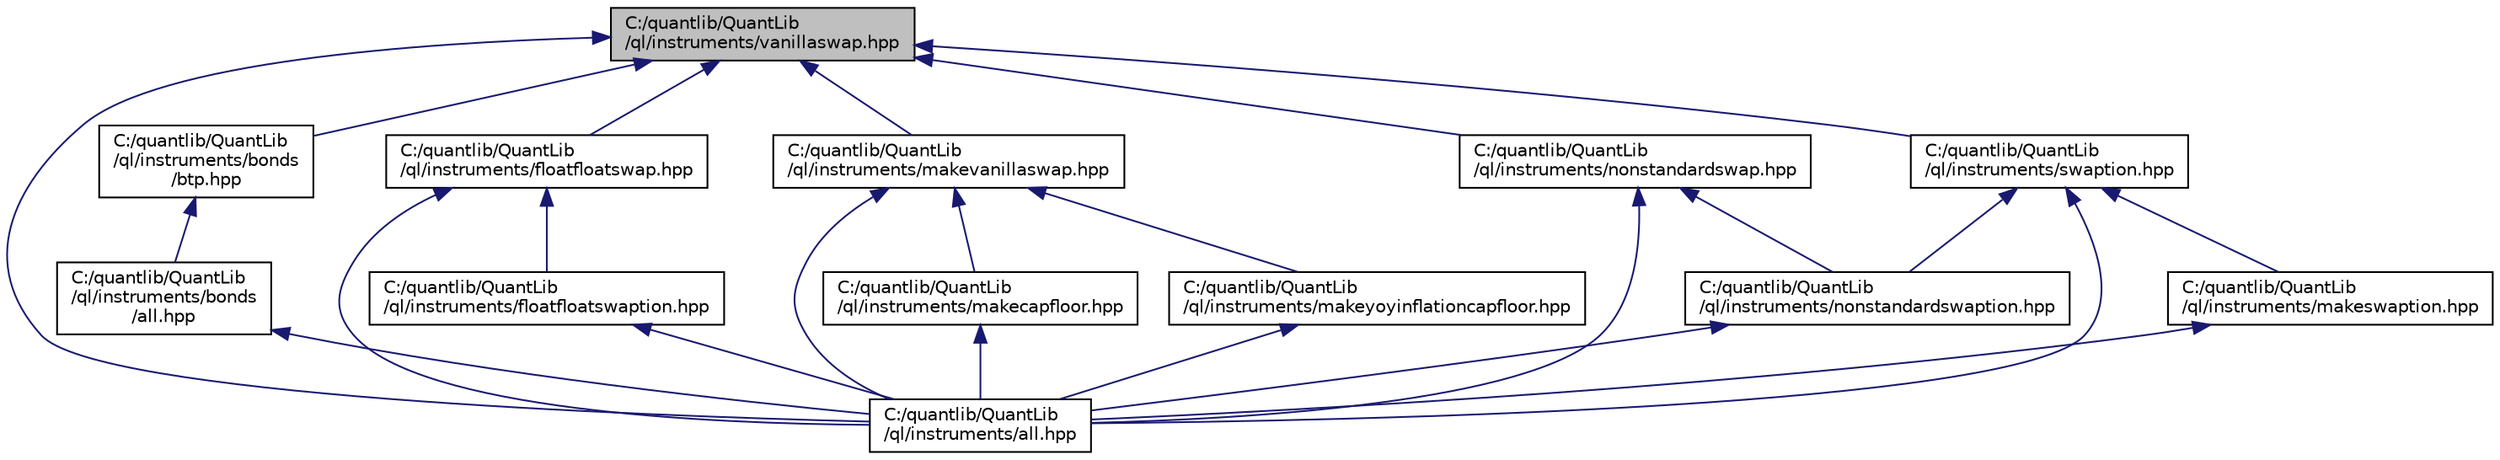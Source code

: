 digraph "C:/quantlib/QuantLib/ql/instruments/vanillaswap.hpp"
{
  edge [fontname="Helvetica",fontsize="10",labelfontname="Helvetica",labelfontsize="10"];
  node [fontname="Helvetica",fontsize="10",shape=record];
  Node1 [label="C:/quantlib/QuantLib\l/ql/instruments/vanillaswap.hpp",height=0.2,width=0.4,color="black", fillcolor="grey75", style="filled", fontcolor="black"];
  Node1 -> Node2 [dir="back",color="midnightblue",fontsize="10",style="solid"];
  Node2 [label="C:/quantlib/QuantLib\l/ql/instruments/all.hpp",height=0.2,width=0.4,color="black", fillcolor="white", style="filled",URL="$all_8hpp_source.html"];
  Node1 -> Node3 [dir="back",color="midnightblue",fontsize="10",style="solid"];
  Node3 [label="C:/quantlib/QuantLib\l/ql/instruments/bonds\l/btp.hpp",height=0.2,width=0.4,color="black", fillcolor="white", style="filled",URL="$btp_8hpp.html",tooltip="Italian BTP (Buoni Poliennali del Tesoro) fixed rate bond. "];
  Node3 -> Node4 [dir="back",color="midnightblue",fontsize="10",style="solid"];
  Node4 [label="C:/quantlib/QuantLib\l/ql/instruments/bonds\l/all.hpp",height=0.2,width=0.4,color="black", fillcolor="white", style="filled",URL="$bonds_2all_8hpp_source.html"];
  Node4 -> Node2 [dir="back",color="midnightblue",fontsize="10",style="solid"];
  Node1 -> Node5 [dir="back",color="midnightblue",fontsize="10",style="solid"];
  Node5 [label="C:/quantlib/QuantLib\l/ql/instruments/floatfloatswap.hpp",height=0.2,width=0.4,color="black", fillcolor="white", style="filled",URL="$floatfloatswap_8hpp.html",tooltip="swap exchanging capped floored Libor or CMS coupons with quite general specification. If no payment convention is given, the respective leg schedule convention is used. The interest rate indices should be linked to valid forwarding and in case of swap indices discounting curves "];
  Node5 -> Node2 [dir="back",color="midnightblue",fontsize="10",style="solid"];
  Node5 -> Node6 [dir="back",color="midnightblue",fontsize="10",style="solid"];
  Node6 [label="C:/quantlib/QuantLib\l/ql/instruments/floatfloatswaption.hpp",height=0.2,width=0.4,color="black", fillcolor="white", style="filled",URL="$floatfloatswaption_8hpp.html",tooltip="floatfloatswaption class "];
  Node6 -> Node2 [dir="back",color="midnightblue",fontsize="10",style="solid"];
  Node1 -> Node7 [dir="back",color="midnightblue",fontsize="10",style="solid"];
  Node7 [label="C:/quantlib/QuantLib\l/ql/instruments/makevanillaswap.hpp",height=0.2,width=0.4,color="black", fillcolor="white", style="filled",URL="$makevanillaswap_8hpp.html",tooltip="Helper class to instantiate standard market swaps. "];
  Node7 -> Node2 [dir="back",color="midnightblue",fontsize="10",style="solid"];
  Node7 -> Node8 [dir="back",color="midnightblue",fontsize="10",style="solid"];
  Node8 [label="C:/quantlib/QuantLib\l/ql/instruments/makecapfloor.hpp",height=0.2,width=0.4,color="black", fillcolor="white", style="filled",URL="$makecapfloor_8hpp.html",tooltip="Helper class to instantiate standard market cap/floor. "];
  Node8 -> Node2 [dir="back",color="midnightblue",fontsize="10",style="solid"];
  Node7 -> Node9 [dir="back",color="midnightblue",fontsize="10",style="solid"];
  Node9 [label="C:/quantlib/QuantLib\l/ql/instruments/makeyoyinflationcapfloor.hpp",height=0.2,width=0.4,color="black", fillcolor="white", style="filled",URL="$makeyoyinflationcapfloor_8hpp_source.html"];
  Node9 -> Node2 [dir="back",color="midnightblue",fontsize="10",style="solid"];
  Node1 -> Node10 [dir="back",color="midnightblue",fontsize="10",style="solid"];
  Node10 [label="C:/quantlib/QuantLib\l/ql/instruments/nonstandardswap.hpp",height=0.2,width=0.4,color="black", fillcolor="white", style="filled",URL="$nonstandardswap_8hpp.html",tooltip="vanilla swap but possibly with period dependent nominal and strike "];
  Node10 -> Node2 [dir="back",color="midnightblue",fontsize="10",style="solid"];
  Node10 -> Node11 [dir="back",color="midnightblue",fontsize="10",style="solid"];
  Node11 [label="C:/quantlib/QuantLib\l/ql/instruments/nonstandardswaption.hpp",height=0.2,width=0.4,color="black", fillcolor="white", style="filled",URL="$nonstandardswaption_8hpp.html",tooltip="nonstandard swap option class "];
  Node11 -> Node2 [dir="back",color="midnightblue",fontsize="10",style="solid"];
  Node1 -> Node12 [dir="back",color="midnightblue",fontsize="10",style="solid"];
  Node12 [label="C:/quantlib/QuantLib\l/ql/instruments/swaption.hpp",height=0.2,width=0.4,color="black", fillcolor="white", style="filled",URL="$swaption_8hpp.html",tooltip="Swaption class. "];
  Node12 -> Node2 [dir="back",color="midnightblue",fontsize="10",style="solid"];
  Node12 -> Node13 [dir="back",color="midnightblue",fontsize="10",style="solid"];
  Node13 [label="C:/quantlib/QuantLib\l/ql/instruments/makeswaption.hpp",height=0.2,width=0.4,color="black", fillcolor="white", style="filled",URL="$makeswaption_8hpp.html",tooltip="Helper class to instantiate standard market swaption. "];
  Node13 -> Node2 [dir="back",color="midnightblue",fontsize="10",style="solid"];
  Node12 -> Node11 [dir="back",color="midnightblue",fontsize="10",style="solid"];
}
